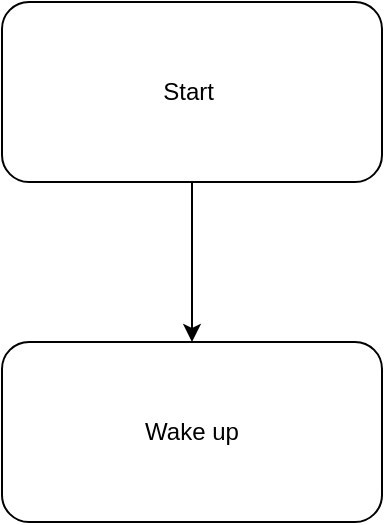 <mxfile version="20.2.7" type="github">
  <diagram id="UfCm5VUt3du7Gac_H7Gb" name="Page-1">
    <mxGraphModel dx="870" dy="690" grid="1" gridSize="10" guides="1" tooltips="1" connect="1" arrows="1" fold="1" page="1" pageScale="1" pageWidth="850" pageHeight="1100" math="0" shadow="0">
      <root>
        <mxCell id="0" />
        <mxCell id="1" parent="0" />
        <mxCell id="-cnWgjVsPOecn86fabI--3" value="" style="edgeStyle=orthogonalEdgeStyle;rounded=0;orthogonalLoop=1;jettySize=auto;html=1;" edge="1" parent="1" source="-cnWgjVsPOecn86fabI--1" target="-cnWgjVsPOecn86fabI--2">
          <mxGeometry relative="1" as="geometry" />
        </mxCell>
        <mxCell id="-cnWgjVsPOecn86fabI--1" value="Start&amp;nbsp;" style="rounded=1;whiteSpace=wrap;html=1;" vertex="1" parent="1">
          <mxGeometry x="290" y="40" width="190" height="90" as="geometry" />
        </mxCell>
        <mxCell id="-cnWgjVsPOecn86fabI--2" value="Wake up" style="rounded=1;whiteSpace=wrap;html=1;" vertex="1" parent="1">
          <mxGeometry x="290" y="210" width="190" height="90" as="geometry" />
        </mxCell>
      </root>
    </mxGraphModel>
  </diagram>
</mxfile>
